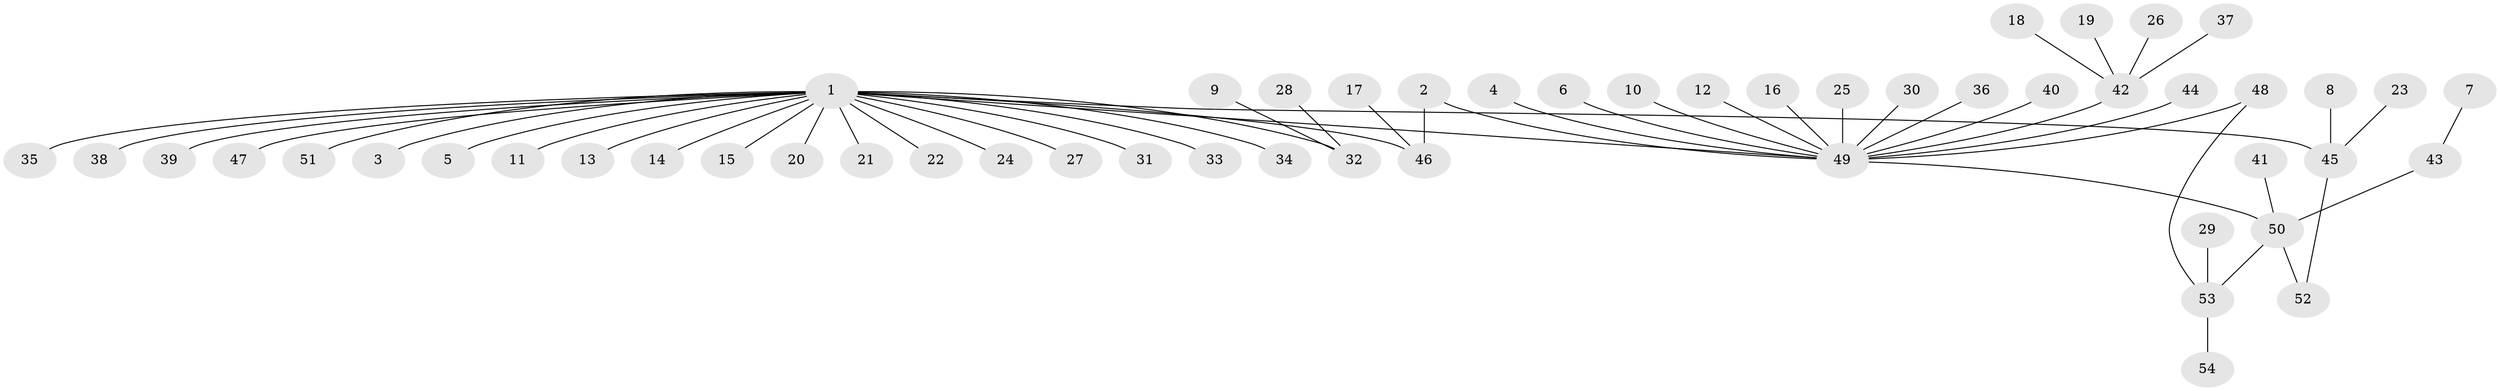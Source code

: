 // original degree distribution, {2: 0.12037037037037036, 27: 0.009259259259259259, 4: 0.046296296296296294, 16: 0.009259259259259259, 6: 0.018518518518518517, 1: 0.6851851851851852, 3: 0.08333333333333333, 7: 0.018518518518518517, 8: 0.009259259259259259}
// Generated by graph-tools (version 1.1) at 2025/25/03/09/25 03:25:57]
// undirected, 54 vertices, 56 edges
graph export_dot {
graph [start="1"]
  node [color=gray90,style=filled];
  1;
  2;
  3;
  4;
  5;
  6;
  7;
  8;
  9;
  10;
  11;
  12;
  13;
  14;
  15;
  16;
  17;
  18;
  19;
  20;
  21;
  22;
  23;
  24;
  25;
  26;
  27;
  28;
  29;
  30;
  31;
  32;
  33;
  34;
  35;
  36;
  37;
  38;
  39;
  40;
  41;
  42;
  43;
  44;
  45;
  46;
  47;
  48;
  49;
  50;
  51;
  52;
  53;
  54;
  1 -- 3 [weight=1.0];
  1 -- 5 [weight=1.0];
  1 -- 11 [weight=1.0];
  1 -- 13 [weight=1.0];
  1 -- 14 [weight=1.0];
  1 -- 15 [weight=1.0];
  1 -- 20 [weight=1.0];
  1 -- 21 [weight=1.0];
  1 -- 22 [weight=1.0];
  1 -- 24 [weight=1.0];
  1 -- 27 [weight=1.0];
  1 -- 31 [weight=1.0];
  1 -- 32 [weight=1.0];
  1 -- 33 [weight=1.0];
  1 -- 34 [weight=1.0];
  1 -- 35 [weight=1.0];
  1 -- 38 [weight=1.0];
  1 -- 39 [weight=1.0];
  1 -- 45 [weight=2.0];
  1 -- 46 [weight=1.0];
  1 -- 47 [weight=1.0];
  1 -- 49 [weight=1.0];
  1 -- 51 [weight=1.0];
  2 -- 46 [weight=1.0];
  2 -- 49 [weight=1.0];
  4 -- 49 [weight=1.0];
  6 -- 49 [weight=1.0];
  7 -- 43 [weight=1.0];
  8 -- 45 [weight=1.0];
  9 -- 32 [weight=1.0];
  10 -- 49 [weight=1.0];
  12 -- 49 [weight=1.0];
  16 -- 49 [weight=1.0];
  17 -- 46 [weight=1.0];
  18 -- 42 [weight=1.0];
  19 -- 42 [weight=1.0];
  23 -- 45 [weight=1.0];
  25 -- 49 [weight=1.0];
  26 -- 42 [weight=1.0];
  28 -- 32 [weight=1.0];
  29 -- 53 [weight=1.0];
  30 -- 49 [weight=1.0];
  36 -- 49 [weight=1.0];
  37 -- 42 [weight=1.0];
  40 -- 49 [weight=1.0];
  41 -- 50 [weight=1.0];
  42 -- 49 [weight=1.0];
  43 -- 50 [weight=1.0];
  44 -- 49 [weight=1.0];
  45 -- 52 [weight=1.0];
  48 -- 49 [weight=1.0];
  48 -- 53 [weight=1.0];
  49 -- 50 [weight=1.0];
  50 -- 52 [weight=1.0];
  50 -- 53 [weight=1.0];
  53 -- 54 [weight=1.0];
}
